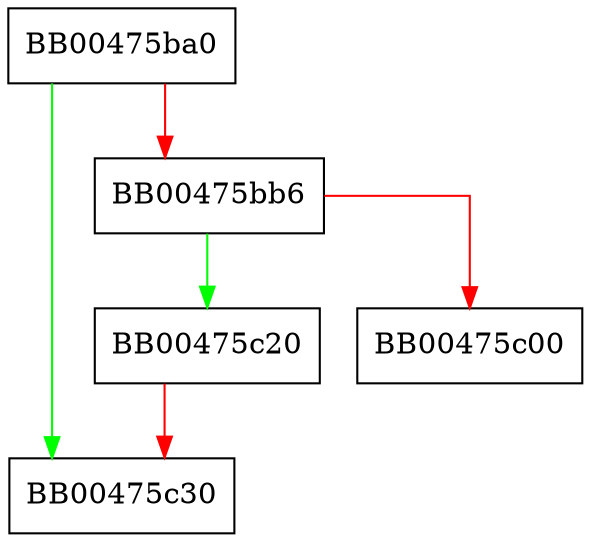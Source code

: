 digraph ssl_read {
  node [shape="box"];
  graph [splines=ortho];
  BB00475ba0 -> BB00475c30 [color="green"];
  BB00475ba0 -> BB00475bb6 [color="red"];
  BB00475bb6 -> BB00475c20 [color="green"];
  BB00475bb6 -> BB00475c00 [color="red"];
  BB00475c20 -> BB00475c30 [color="red"];
}